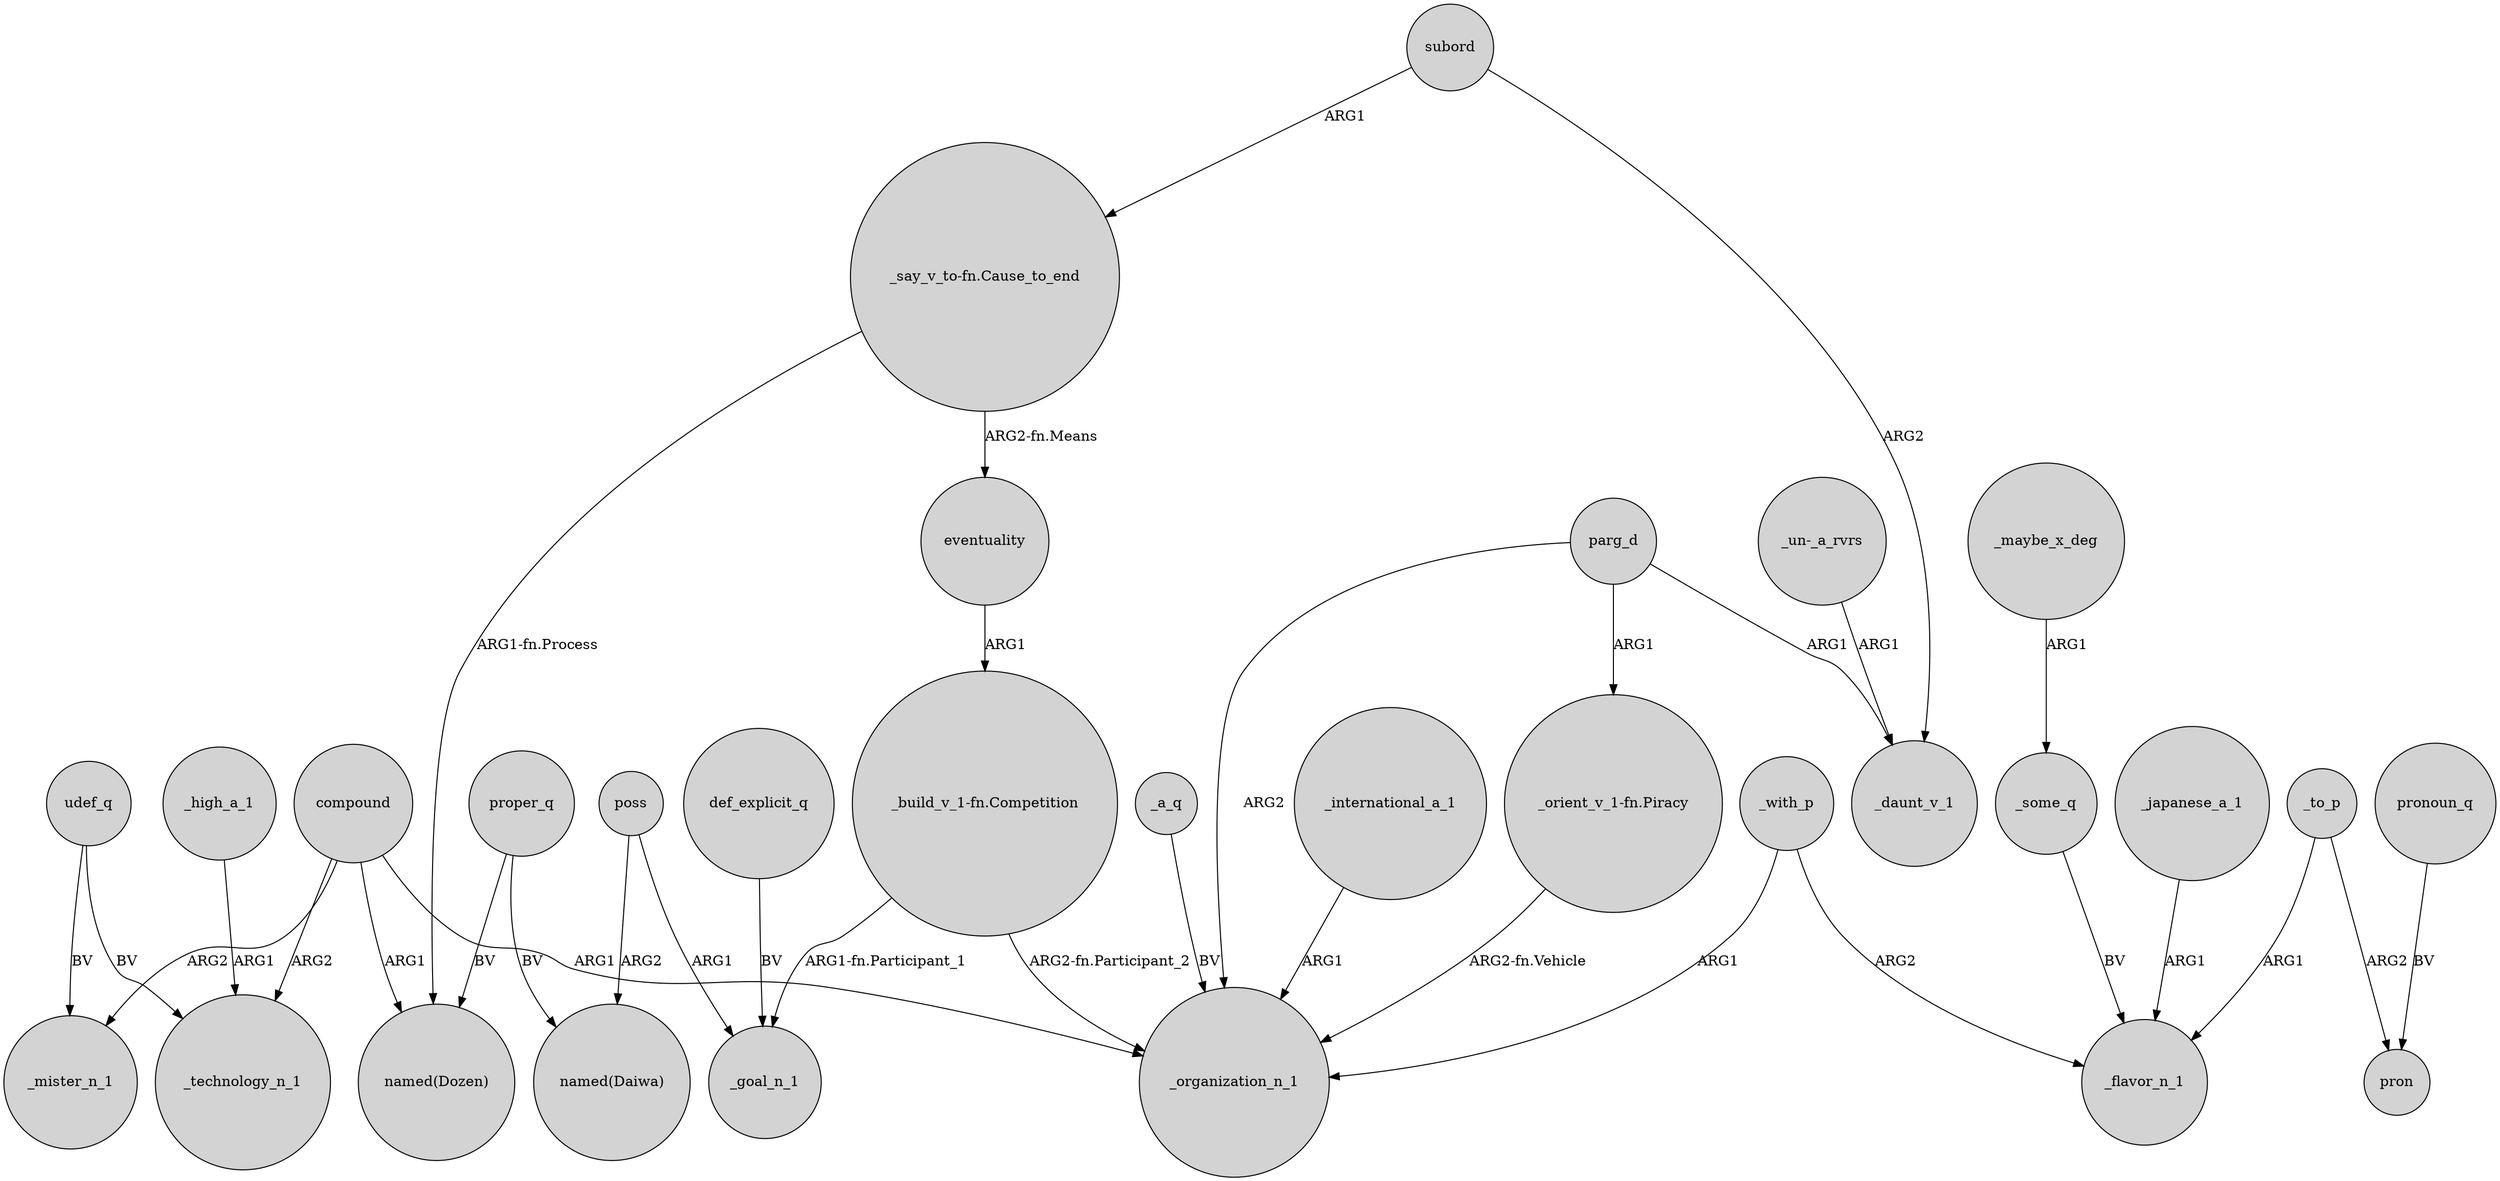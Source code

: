 digraph {
	node [shape=circle style=filled]
	"_say_v_to-fn.Cause_to_end" -> eventuality [label="ARG2-fn.Means"]
	_some_q -> _flavor_n_1 [label=BV]
	compound -> _mister_n_1 [label=ARG2]
	"_say_v_to-fn.Cause_to_end" -> "named(Dozen)" [label="ARG1-fn.Process"]
	_a_q -> _organization_n_1 [label=BV]
	_high_a_1 -> _technology_n_1 [label=ARG1]
	"_orient_v_1-fn.Piracy" -> _organization_n_1 [label="ARG2-fn.Vehicle"]
	proper_q -> "named(Dozen)" [label=BV]
	_with_p -> _organization_n_1 [label=ARG1]
	_to_p -> pron [label=ARG2]
	parg_d -> _daunt_v_1 [label=ARG1]
	poss -> "named(Daiwa)" [label=ARG2]
	_to_p -> _flavor_n_1 [label=ARG1]
	udef_q -> _mister_n_1 [label=BV]
	def_explicit_q -> _goal_n_1 [label=BV]
	_with_p -> _flavor_n_1 [label=ARG2]
	parg_d -> _organization_n_1 [label=ARG2]
	udef_q -> _technology_n_1 [label=BV]
	"_build_v_1-fn.Competition" -> _organization_n_1 [label="ARG2-fn.Participant_2"]
	compound -> _technology_n_1 [label=ARG2]
	pronoun_q -> pron [label=BV]
	_international_a_1 -> _organization_n_1 [label=ARG1]
	poss -> _goal_n_1 [label=ARG1]
	subord -> _daunt_v_1 [label=ARG2]
	compound -> _organization_n_1 [label=ARG1]
	"_un-_a_rvrs" -> _daunt_v_1 [label=ARG1]
	"_build_v_1-fn.Competition" -> _goal_n_1 [label="ARG1-fn.Participant_1"]
	proper_q -> "named(Daiwa)" [label=BV]
	eventuality -> "_build_v_1-fn.Competition" [label=ARG1]
	parg_d -> "_orient_v_1-fn.Piracy" [label=ARG1]
	subord -> "_say_v_to-fn.Cause_to_end" [label=ARG1]
	_maybe_x_deg -> _some_q [label=ARG1]
	compound -> "named(Dozen)" [label=ARG1]
	_japanese_a_1 -> _flavor_n_1 [label=ARG1]
}
